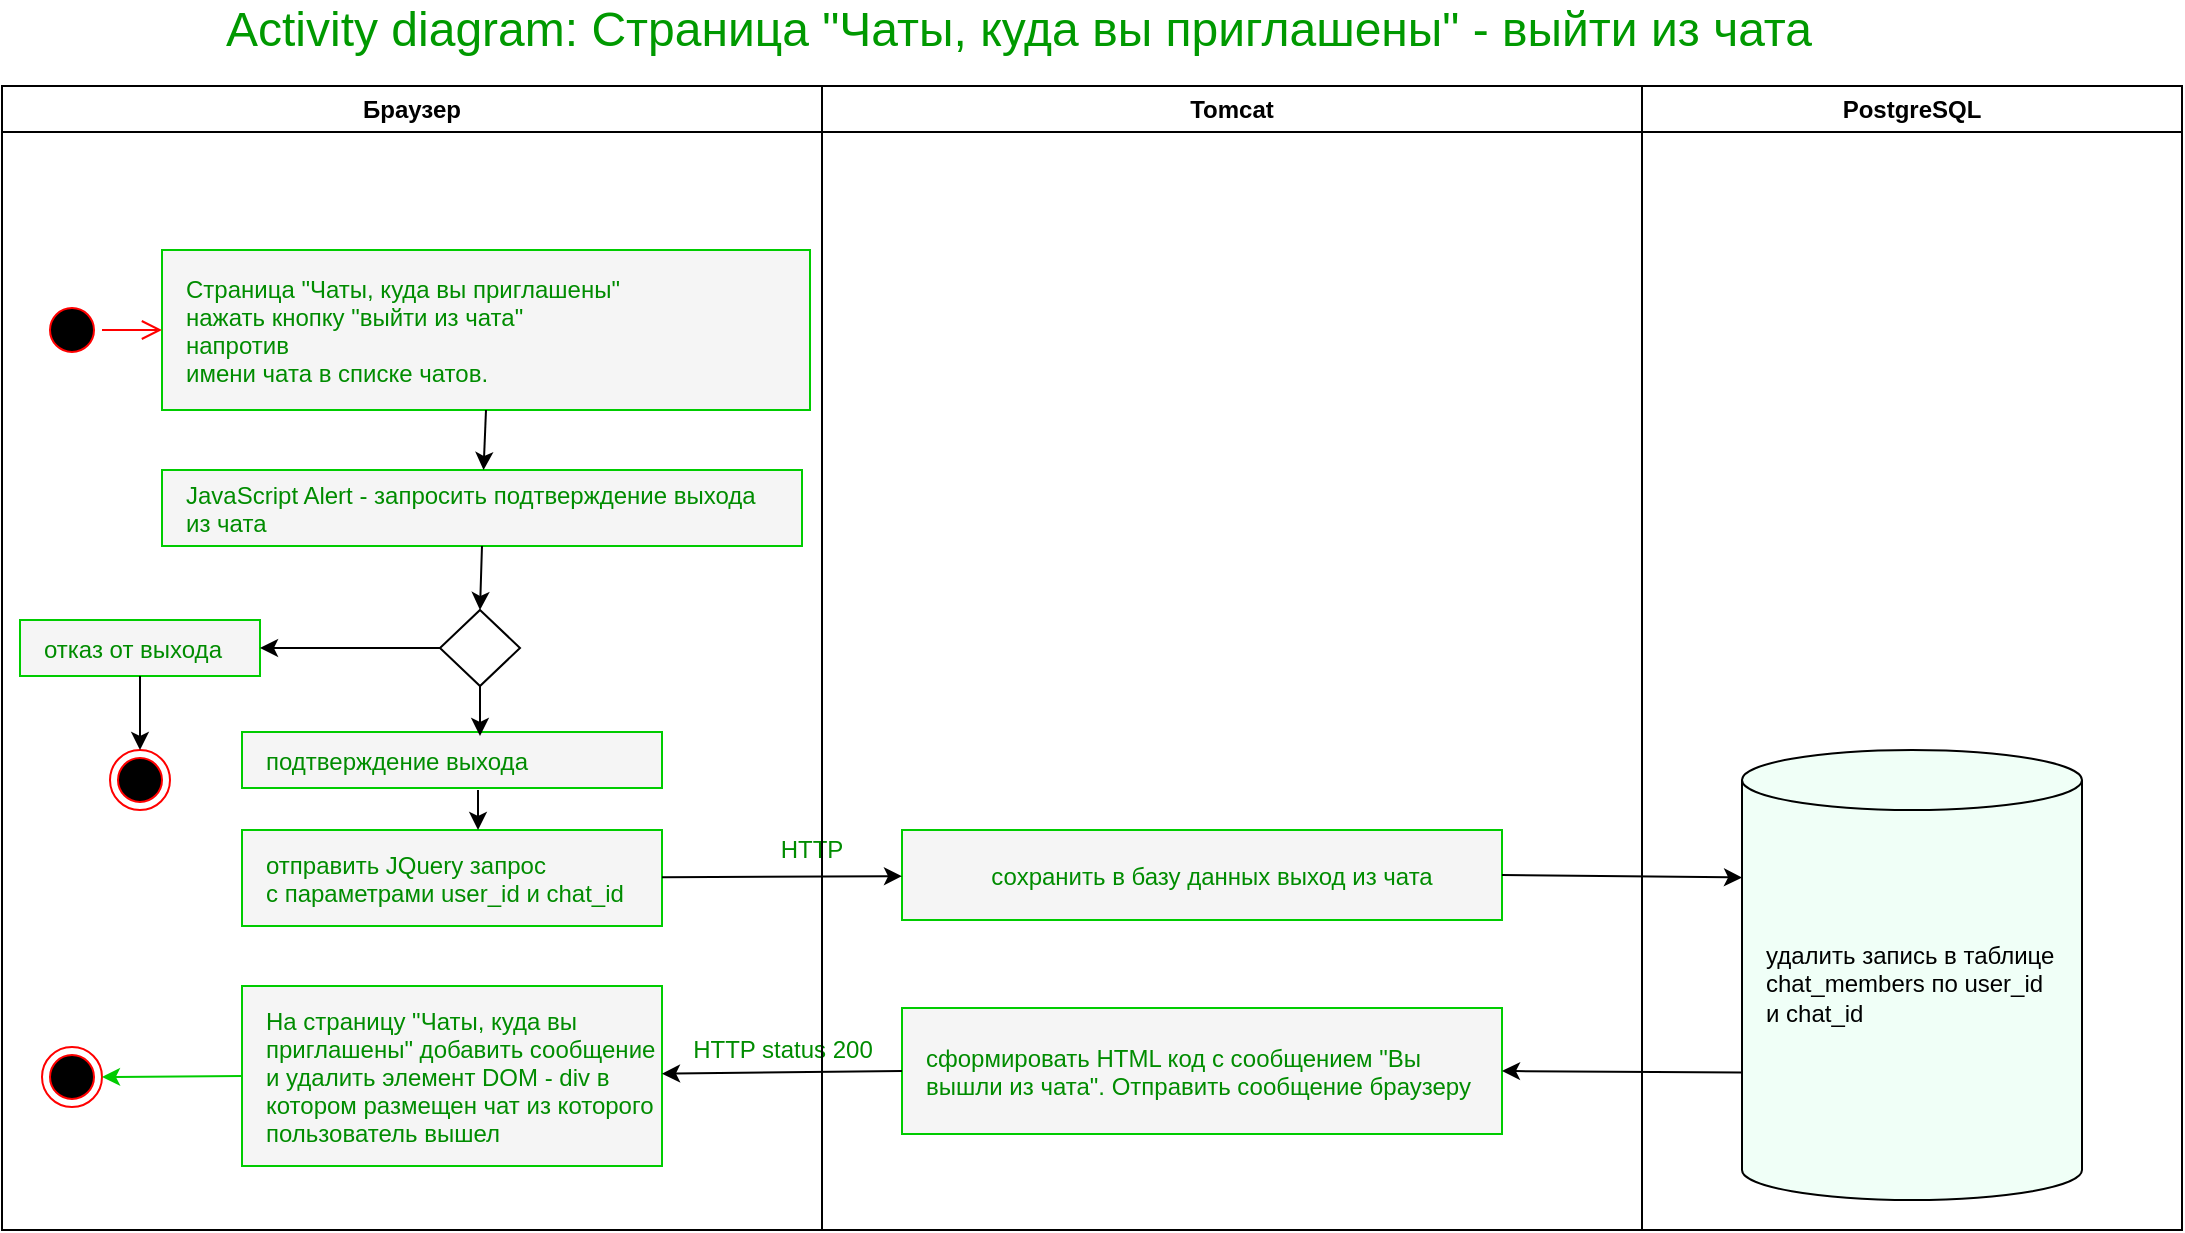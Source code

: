<mxfile version="14.5.1" type="device"><diagram name="Page-1" id="e7e014a7-5840-1c2e-5031-d8a46d1fe8dd"><mxGraphModel dx="1422" dy="822" grid="1" gridSize="10" guides="1" tooltips="1" connect="1" arrows="1" fold="1" page="1" pageScale="1" pageWidth="1169" pageHeight="826" background="#ffffff" math="0" shadow="0"><root><mxCell id="0"/><mxCell id="1" parent="0"/><mxCell id="t_wBA8GxzxMZj_OPCC-m-2" value="Страница &quot;Чаты, куда вы приглашены&quot;&#10;нажать кнопку &quot;выйти из чата&quot; &#10;напротив &#10;имени чата в списке чатов." style="align=left;spacingLeft=10;fillColor=#f5f5f5;strokeColor=#00CC00;fontColor=#008C00;container=0;fontSize=12;" vertex="1" parent="1"><mxGeometry x="130" y="210" width="324" height="80" as="geometry"/></mxCell><mxCell id="t_wBA8GxzxMZj_OPCC-m-3" value="" style="edgeStyle=elbowEdgeStyle;elbow=horizontal;verticalAlign=bottom;endArrow=open;endSize=8;strokeColor=#FF0000;endFill=1;rounded=0" edge="1" parent="1" source="t_wBA8GxzxMZj_OPCC-m-7" target="t_wBA8GxzxMZj_OPCC-m-2"><mxGeometry x="300" y="191" as="geometry"><mxPoint x="315" y="261" as="targetPoint"/></mxGeometry></mxCell><mxCell id="t_wBA8GxzxMZj_OPCC-m-10" value="Activity diagram: Страница &quot;Чаты, куда вы приглашены&quot; - выйти из чата" style="text;html=1;strokeColor=none;fillColor=none;align=left;verticalAlign=middle;whiteSpace=wrap;rounded=0;fontSize=24;fontColor=#009900;" vertex="1" parent="1"><mxGeometry x="160" y="90" width="890" height="20" as="geometry"/></mxCell><mxCell id="t_wBA8GxzxMZj_OPCC-m-13" value="Браузер" style="swimlane;whiteSpace=wrap" vertex="1" parent="1"><mxGeometry x="50" y="128" width="410" height="572" as="geometry"/></mxCell><mxCell id="t_wBA8GxzxMZj_OPCC-m-17" value="JavaScript Alert - запросить подтверждение выхода&#10;из чата" style="align=left;spacingLeft=10;fillColor=#f5f5f5;strokeColor=#00CC00;fontColor=#008C00;container=0;" vertex="1" parent="t_wBA8GxzxMZj_OPCC-m-13"><mxGeometry x="80" y="192" width="320" height="38" as="geometry"/></mxCell><mxCell id="t_wBA8GxzxMZj_OPCC-m-18" value="" style="rhombus;whiteSpace=wrap;html=1;fontSize=12;" vertex="1" parent="t_wBA8GxzxMZj_OPCC-m-13"><mxGeometry x="219" y="262" width="40" height="38" as="geometry"/></mxCell><mxCell id="t_wBA8GxzxMZj_OPCC-m-8" value="" style="ellipse;shape=endState;fillColor=#000000;strokeColor=#ff0000;container=0;" vertex="1" parent="t_wBA8GxzxMZj_OPCC-m-13"><mxGeometry x="20" y="480.5" width="30" height="30" as="geometry"/></mxCell><mxCell id="t_wBA8GxzxMZj_OPCC-m-11" value="На страницу &quot;Чаты, куда вы &#10;приглашены&quot; добавить сообщение&#10;и удалить элемент DOM - div в &#10;котором размещен чат из которого&#10;пользователь вышел" style="align=left;spacingLeft=10;fillColor=#f5f5f5;strokeColor=#00CC00;fontColor=#008C00;container=0;" vertex="1" parent="t_wBA8GxzxMZj_OPCC-m-13"><mxGeometry x="120" y="450" width="210" height="90" as="geometry"/></mxCell><mxCell id="t_wBA8GxzxMZj_OPCC-m-12" value="" style="endArrow=classic;html=1;strokeColor=#00CC00;strokeWidth=1;fontSize=24;fontColor=#009900;entryX=1;entryY=0.5;entryDx=0;entryDy=0;exitX=0;exitY=0.5;exitDx=0;exitDy=0;" edge="1" parent="t_wBA8GxzxMZj_OPCC-m-13" source="t_wBA8GxzxMZj_OPCC-m-11" target="t_wBA8GxzxMZj_OPCC-m-8"><mxGeometry width="50" height="50" relative="1" as="geometry"><mxPoint x="559" y="562" as="sourcePoint"/><mxPoint x="609" y="512" as="targetPoint"/></mxGeometry></mxCell><mxCell id="t_wBA8GxzxMZj_OPCC-m-19" value="отказ от выхода" style="align=left;spacingLeft=10;fillColor=#f5f5f5;strokeColor=#00CC00;fontColor=#008C00;container=0;" vertex="1" parent="t_wBA8GxzxMZj_OPCC-m-13"><mxGeometry x="9" y="267" width="120" height="28" as="geometry"/></mxCell><mxCell id="t_wBA8GxzxMZj_OPCC-m-20" value="подтверждение выхода" style="align=left;spacingLeft=10;fillColor=#f5f5f5;strokeColor=#00CC00;fontColor=#008C00;container=0;" vertex="1" parent="t_wBA8GxzxMZj_OPCC-m-13"><mxGeometry x="120" y="323" width="210" height="28" as="geometry"/></mxCell><mxCell id="t_wBA8GxzxMZj_OPCC-m-6" value="HTTP status 200" style="text;html=1;fillColor=none;align=center;verticalAlign=middle;whiteSpace=wrap;rounded=0;fontColor=#008C00;container=0;" vertex="1" parent="t_wBA8GxzxMZj_OPCC-m-13"><mxGeometry x="330" y="472" width="121" height="20" as="geometry"/></mxCell><mxCell id="t_wBA8GxzxMZj_OPCC-m-21" value="" style="ellipse;shape=endState;fillColor=#000000;strokeColor=#ff0000;container=0;" vertex="1" parent="t_wBA8GxzxMZj_OPCC-m-13"><mxGeometry x="54" y="332" width="30" height="30" as="geometry"/></mxCell><mxCell id="t_wBA8GxzxMZj_OPCC-m-22" value="" style="endArrow=classic;html=1;fontSize=12;exitX=0;exitY=0.5;exitDx=0;exitDy=0;entryX=1;entryY=0.5;entryDx=0;entryDy=0;" edge="1" parent="t_wBA8GxzxMZj_OPCC-m-13" source="t_wBA8GxzxMZj_OPCC-m-18" target="t_wBA8GxzxMZj_OPCC-m-19"><mxGeometry width="50" height="50" relative="1" as="geometry"><mxPoint x="480" y="312" as="sourcePoint"/><mxPoint x="530" y="262" as="targetPoint"/></mxGeometry></mxCell><mxCell id="t_wBA8GxzxMZj_OPCC-m-23" value="" style="endArrow=classic;html=1;fontSize=12;exitX=0.5;exitY=1;exitDx=0;exitDy=0;entryX=0.5;entryY=0;entryDx=0;entryDy=0;" edge="1" parent="t_wBA8GxzxMZj_OPCC-m-13" source="t_wBA8GxzxMZj_OPCC-m-17" target="t_wBA8GxzxMZj_OPCC-m-18"><mxGeometry width="50" height="50" relative="1" as="geometry"><mxPoint x="480" y="312" as="sourcePoint"/><mxPoint x="530" y="262" as="targetPoint"/></mxGeometry></mxCell><mxCell id="t_wBA8GxzxMZj_OPCC-m-7" value="" style="ellipse;shape=startState;fillColor=#000000;strokeColor=#ff0000;container=0;" vertex="1" parent="t_wBA8GxzxMZj_OPCC-m-13"><mxGeometry x="20" y="107" width="30" height="30" as="geometry"/></mxCell><mxCell id="t_wBA8GxzxMZj_OPCC-m-25" value="" style="endArrow=classic;html=1;fontSize=12;exitX=0.5;exitY=1;exitDx=0;exitDy=0;entryX=0.5;entryY=0;entryDx=0;entryDy=0;" edge="1" parent="t_wBA8GxzxMZj_OPCC-m-13" source="t_wBA8GxzxMZj_OPCC-m-19" target="t_wBA8GxzxMZj_OPCC-m-21"><mxGeometry width="50" height="50" relative="1" as="geometry"><mxPoint x="459" y="312" as="sourcePoint"/><mxPoint x="509" y="262" as="targetPoint"/></mxGeometry></mxCell><mxCell id="t_wBA8GxzxMZj_OPCC-m-26" value="" style="endArrow=classic;html=1;fontSize=12;exitX=0.5;exitY=1;exitDx=0;exitDy=0;" edge="1" parent="t_wBA8GxzxMZj_OPCC-m-13" source="t_wBA8GxzxMZj_OPCC-m-18"><mxGeometry width="50" height="50" relative="1" as="geometry"><mxPoint x="480" y="312" as="sourcePoint"/><mxPoint x="239" y="325" as="targetPoint"/></mxGeometry></mxCell><mxCell id="t_wBA8GxzxMZj_OPCC-m-14" value="HTTP" style="text;html=1;fillColor=none;align=center;verticalAlign=middle;whiteSpace=wrap;rounded=0;fontColor=#008C00;container=0;" vertex="1" parent="t_wBA8GxzxMZj_OPCC-m-13"><mxGeometry x="380" y="372" width="50" height="20" as="geometry"/></mxCell><mxCell id="t_wBA8GxzxMZj_OPCC-m-31" value="отправить JQuery запрос&#10;с параметрами user_id и chat_id" style="align=left;spacingLeft=10;fillColor=#f5f5f5;strokeColor=#00CC00;fontColor=#008C00;container=0;" vertex="1" parent="t_wBA8GxzxMZj_OPCC-m-13"><mxGeometry x="120" y="372" width="210" height="48" as="geometry"/></mxCell><mxCell id="t_wBA8GxzxMZj_OPCC-m-36" value="" style="endArrow=classic;html=1;fontSize=12;entryX=0.562;entryY=0;entryDx=0;entryDy=0;entryPerimeter=0;" edge="1" parent="t_wBA8GxzxMZj_OPCC-m-13" target="t_wBA8GxzxMZj_OPCC-m-31"><mxGeometry width="50" height="50" relative="1" as="geometry"><mxPoint x="238" y="352" as="sourcePoint"/><mxPoint x="360" y="192" as="targetPoint"/></mxGeometry></mxCell><mxCell id="t_wBA8GxzxMZj_OPCC-m-15" value="Tomcat" style="swimlane;whiteSpace=wrap" vertex="1" parent="1"><mxGeometry x="460" y="128" width="410" height="572" as="geometry"/></mxCell><mxCell id="t_wBA8GxzxMZj_OPCC-m-1" value="сохранить в базу данных выход из чата" style="align=center;spacingLeft=10;fillColor=#f5f5f5;strokeColor=#00CC00;fontColor=#008C00;container=0;verticalAlign=middle;" vertex="1" parent="t_wBA8GxzxMZj_OPCC-m-15"><mxGeometry x="40" y="372" width="300" height="45" as="geometry"/></mxCell><mxCell id="t_wBA8GxzxMZj_OPCC-m-33" value="сформировать HTML код с сообщением &quot;Вы &#10;вышли из чата&quot;. Отправить сообщение браузеру" style="align=left;spacingLeft=10;fillColor=#f5f5f5;strokeColor=#00CC00;fontColor=#008C00;container=0;verticalAlign=middle;" vertex="1" parent="t_wBA8GxzxMZj_OPCC-m-15"><mxGeometry x="40" y="461" width="300" height="63" as="geometry"/></mxCell><mxCell id="t_wBA8GxzxMZj_OPCC-m-16" value="PostgreSQL" style="swimlane;whiteSpace=wrap" vertex="1" parent="1"><mxGeometry x="870" y="128" width="270" height="572" as="geometry"/></mxCell><mxCell id="t_wBA8GxzxMZj_OPCC-m-29" value="" style="shape=cylinder3;whiteSpace=wrap;html=1;boundedLbl=1;backgroundOutline=1;size=15;fontSize=12;fillColor=#F0FFF7;" vertex="1" parent="t_wBA8GxzxMZj_OPCC-m-16"><mxGeometry x="50" y="332" width="170" height="225" as="geometry"/></mxCell><mxCell id="t_wBA8GxzxMZj_OPCC-m-30" value="удалить запись в таблице chat_members по user_id и chat_id" style="text;html=1;strokeColor=none;fillColor=none;align=left;verticalAlign=middle;whiteSpace=wrap;rounded=0;fontSize=12;" vertex="1" parent="t_wBA8GxzxMZj_OPCC-m-16"><mxGeometry x="60" y="416" width="150" height="65" as="geometry"/></mxCell><mxCell id="t_wBA8GxzxMZj_OPCC-m-27" value="" style="endArrow=classic;html=1;fontSize=12;exitX=0.5;exitY=1;exitDx=0;exitDy=0;" edge="1" parent="1" source="t_wBA8GxzxMZj_OPCC-m-2" target="t_wBA8GxzxMZj_OPCC-m-17"><mxGeometry width="50" height="50" relative="1" as="geometry"><mxPoint x="530" y="440" as="sourcePoint"/><mxPoint x="580" y="390" as="targetPoint"/></mxGeometry></mxCell><mxCell id="t_wBA8GxzxMZj_OPCC-m-28" value="" style="endArrow=classic;html=1;fontSize=12;" edge="1" parent="1" source="t_wBA8GxzxMZj_OPCC-m-31" target="t_wBA8GxzxMZj_OPCC-m-1"><mxGeometry width="50" height="50" relative="1" as="geometry"><mxPoint x="530" y="440" as="sourcePoint"/><mxPoint x="580" y="390" as="targetPoint"/></mxGeometry></mxCell><mxCell id="t_wBA8GxzxMZj_OPCC-m-32" value="" style="endArrow=classic;html=1;fontSize=12;exitX=1;exitY=0.5;exitDx=0;exitDy=0;entryX=0;entryY=0;entryDx=0;entryDy=63.75;entryPerimeter=0;" edge="1" parent="1" source="t_wBA8GxzxMZj_OPCC-m-1" target="t_wBA8GxzxMZj_OPCC-m-29"><mxGeometry width="50" height="50" relative="1" as="geometry"><mxPoint x="650" y="370" as="sourcePoint"/><mxPoint x="920" y="519" as="targetPoint"/></mxGeometry></mxCell><mxCell id="t_wBA8GxzxMZj_OPCC-m-34" value="" style="endArrow=classic;html=1;fontSize=12;exitX=0;exitY=0;exitDx=0;exitDy=161.25;exitPerimeter=0;entryX=1;entryY=0.5;entryDx=0;entryDy=0;" edge="1" parent="1" source="t_wBA8GxzxMZj_OPCC-m-29" target="t_wBA8GxzxMZj_OPCC-m-33"><mxGeometry width="50" height="50" relative="1" as="geometry"><mxPoint x="650" y="370" as="sourcePoint"/><mxPoint x="700" y="320" as="targetPoint"/></mxGeometry></mxCell><mxCell id="t_wBA8GxzxMZj_OPCC-m-35" value="" style="endArrow=classic;html=1;fontSize=12;exitX=0;exitY=0.5;exitDx=0;exitDy=0;" edge="1" parent="1" source="t_wBA8GxzxMZj_OPCC-m-33" target="t_wBA8GxzxMZj_OPCC-m-11"><mxGeometry width="50" height="50" relative="1" as="geometry"><mxPoint x="360" y="370" as="sourcePoint"/><mxPoint x="410" y="320" as="targetPoint"/></mxGeometry></mxCell></root></mxGraphModel></diagram></mxfile>